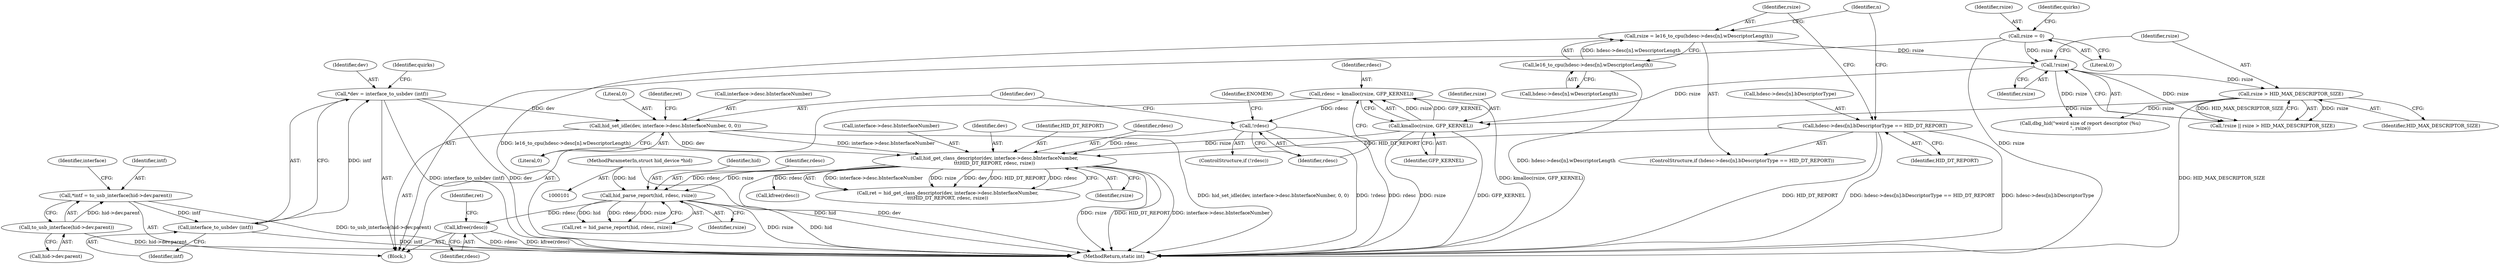 digraph "0_linux_f043bfc98c193c284e2cd768fefabe18ac2fed9b@API" {
"1000351" [label="(Call,kfree(rdesc))"];
"1000347" [label="(Call,hid_parse_report(hid, rdesc, rsize))"];
"1000102" [label="(MethodParameterIn,struct hid_device *hid)"];
"1000325" [label="(Call,hid_get_class_descriptor(dev, interface->desc.bInterfaceNumber,\n\t\t\tHID_DT_REPORT, rdesc, rsize))"];
"1000314" [label="(Call,hid_set_idle(dev, interface->desc.bInterfaceNumber, 0, 0))"];
"1000120" [label="(Call,*dev = interface_to_usbdev (intf))"];
"1000122" [label="(Call,interface_to_usbdev (intf))"];
"1000105" [label="(Call,*intf = to_usb_interface(hid->dev.parent))"];
"1000107" [label="(Call,to_usb_interface(hid->dev.parent))"];
"1000270" [label="(Call,hdesc->desc[n].bDescriptorType == HID_DT_REPORT)"];
"1000309" [label="(Call,!rdesc)"];
"1000303" [label="(Call,rdesc = kmalloc(rsize, GFP_KERNEL))"];
"1000305" [label="(Call,kmalloc(rsize, GFP_KERNEL))"];
"1000291" [label="(Call,!rsize)"];
"1000279" [label="(Call,rsize = le16_to_cpu(hdesc->desc[n].wDescriptorLength))"];
"1000281" [label="(Call,le16_to_cpu(hdesc->desc[n].wDescriptorLength))"];
"1000130" [label="(Call,rsize = 0)"];
"1000293" [label="(Call,rsize > HID_MAX_DESCRIPTOR_SIZE)"];
"1000268" [label="(Identifier,n)"];
"1000282" [label="(Call,hdesc->desc[n].wDescriptorLength)"];
"1000306" [label="(Identifier,rsize)"];
"1000269" [label="(ControlStructure,if (hdesc->desc[n].bDescriptorType == HID_DT_REPORT))"];
"1000333" [label="(Identifier,rdesc)"];
"1000138" [label="(Identifier,quirks)"];
"1000280" [label="(Identifier,rsize)"];
"1000315" [label="(Identifier,dev)"];
"1000309" [label="(Call,!rdesc)"];
"1000351" [label="(Call,kfree(rdesc))"];
"1000316" [label="(Call,interface->desc.bInterfaceNumber)"];
"1000369" [label="(MethodReturn,static int)"];
"1000321" [label="(Literal,0)"];
"1000278" [label="(Identifier,HID_DT_REPORT)"];
"1000325" [label="(Call,hid_get_class_descriptor(dev, interface->desc.bInterfaceNumber,\n\t\t\tHID_DT_REPORT, rdesc, rsize))"];
"1000122" [label="(Call,interface_to_usbdev (intf))"];
"1000294" [label="(Identifier,rsize)"];
"1000345" [label="(Call,ret = hid_parse_report(hid, rdesc, rsize))"];
"1000293" [label="(Call,rsize > HID_MAX_DESCRIPTOR_SIZE)"];
"1000342" [label="(Call,kfree(rdesc))"];
"1000327" [label="(Call,interface->desc.bInterfaceNumber)"];
"1000322" [label="(Literal,0)"];
"1000271" [label="(Call,hdesc->desc[n].bDescriptorType)"];
"1000120" [label="(Call,*dev = interface_to_usbdev (intf))"];
"1000307" [label="(Identifier,GFP_KERNEL)"];
"1000108" [label="(Call,hid->dev.parent)"];
"1000270" [label="(Call,hdesc->desc[n].bDescriptorType == HID_DT_REPORT)"];
"1000323" [label="(Call,ret = hid_get_class_descriptor(dev, interface->desc.bInterfaceNumber,\n\t\t\tHID_DT_REPORT, rdesc, rsize))"];
"1000354" [label="(Identifier,ret)"];
"1000313" [label="(Identifier,ENOMEM)"];
"1000324" [label="(Identifier,ret)"];
"1000308" [label="(ControlStructure,if (!rdesc))"];
"1000348" [label="(Identifier,hid)"];
"1000334" [label="(Identifier,rsize)"];
"1000131" [label="(Identifier,rsize)"];
"1000305" [label="(Call,kmalloc(rsize, GFP_KERNEL))"];
"1000281" [label="(Call,le16_to_cpu(hdesc->desc[n].wDescriptorLength))"];
"1000295" [label="(Identifier,HID_MAX_DESCRIPTOR_SIZE)"];
"1000107" [label="(Call,to_usb_interface(hid->dev.parent))"];
"1000290" [label="(Call,!rsize || rsize > HID_MAX_DESCRIPTOR_SIZE)"];
"1000326" [label="(Identifier,dev)"];
"1000352" [label="(Identifier,rdesc)"];
"1000127" [label="(Identifier,quirks)"];
"1000132" [label="(Literal,0)"];
"1000292" [label="(Identifier,rsize)"];
"1000115" [label="(Identifier,interface)"];
"1000291" [label="(Call,!rsize)"];
"1000332" [label="(Identifier,HID_DT_REPORT)"];
"1000310" [label="(Identifier,rdesc)"];
"1000121" [label="(Identifier,dev)"];
"1000106" [label="(Identifier,intf)"];
"1000105" [label="(Call,*intf = to_usb_interface(hid->dev.parent))"];
"1000303" [label="(Call,rdesc = kmalloc(rsize, GFP_KERNEL))"];
"1000350" [label="(Identifier,rsize)"];
"1000304" [label="(Identifier,rdesc)"];
"1000347" [label="(Call,hid_parse_report(hid, rdesc, rsize))"];
"1000349" [label="(Identifier,rdesc)"];
"1000123" [label="(Identifier,intf)"];
"1000103" [label="(Block,)"];
"1000130" [label="(Call,rsize = 0)"];
"1000297" [label="(Call,dbg_hid(\"weird size of report descriptor (%u)\n\", rsize))"];
"1000279" [label="(Call,rsize = le16_to_cpu(hdesc->desc[n].wDescriptorLength))"];
"1000102" [label="(MethodParameterIn,struct hid_device *hid)"];
"1000314" [label="(Call,hid_set_idle(dev, interface->desc.bInterfaceNumber, 0, 0))"];
"1000351" -> "1000103"  [label="AST: "];
"1000351" -> "1000352"  [label="CFG: "];
"1000352" -> "1000351"  [label="AST: "];
"1000354" -> "1000351"  [label="CFG: "];
"1000351" -> "1000369"  [label="DDG: kfree(rdesc)"];
"1000351" -> "1000369"  [label="DDG: rdesc"];
"1000347" -> "1000351"  [label="DDG: rdesc"];
"1000347" -> "1000345"  [label="AST: "];
"1000347" -> "1000350"  [label="CFG: "];
"1000348" -> "1000347"  [label="AST: "];
"1000349" -> "1000347"  [label="AST: "];
"1000350" -> "1000347"  [label="AST: "];
"1000345" -> "1000347"  [label="CFG: "];
"1000347" -> "1000369"  [label="DDG: hid"];
"1000347" -> "1000369"  [label="DDG: rsize"];
"1000347" -> "1000345"  [label="DDG: hid"];
"1000347" -> "1000345"  [label="DDG: rdesc"];
"1000347" -> "1000345"  [label="DDG: rsize"];
"1000102" -> "1000347"  [label="DDG: hid"];
"1000325" -> "1000347"  [label="DDG: rdesc"];
"1000325" -> "1000347"  [label="DDG: rsize"];
"1000102" -> "1000101"  [label="AST: "];
"1000102" -> "1000369"  [label="DDG: hid"];
"1000325" -> "1000323"  [label="AST: "];
"1000325" -> "1000334"  [label="CFG: "];
"1000326" -> "1000325"  [label="AST: "];
"1000327" -> "1000325"  [label="AST: "];
"1000332" -> "1000325"  [label="AST: "];
"1000333" -> "1000325"  [label="AST: "];
"1000334" -> "1000325"  [label="AST: "];
"1000323" -> "1000325"  [label="CFG: "];
"1000325" -> "1000369"  [label="DDG: dev"];
"1000325" -> "1000369"  [label="DDG: rsize"];
"1000325" -> "1000369"  [label="DDG: HID_DT_REPORT"];
"1000325" -> "1000369"  [label="DDG: interface->desc.bInterfaceNumber"];
"1000325" -> "1000323"  [label="DDG: interface->desc.bInterfaceNumber"];
"1000325" -> "1000323"  [label="DDG: rsize"];
"1000325" -> "1000323"  [label="DDG: dev"];
"1000325" -> "1000323"  [label="DDG: HID_DT_REPORT"];
"1000325" -> "1000323"  [label="DDG: rdesc"];
"1000314" -> "1000325"  [label="DDG: dev"];
"1000314" -> "1000325"  [label="DDG: interface->desc.bInterfaceNumber"];
"1000270" -> "1000325"  [label="DDG: HID_DT_REPORT"];
"1000309" -> "1000325"  [label="DDG: rdesc"];
"1000305" -> "1000325"  [label="DDG: rsize"];
"1000325" -> "1000342"  [label="DDG: rdesc"];
"1000314" -> "1000103"  [label="AST: "];
"1000314" -> "1000322"  [label="CFG: "];
"1000315" -> "1000314"  [label="AST: "];
"1000316" -> "1000314"  [label="AST: "];
"1000321" -> "1000314"  [label="AST: "];
"1000322" -> "1000314"  [label="AST: "];
"1000324" -> "1000314"  [label="CFG: "];
"1000314" -> "1000369"  [label="DDG: hid_set_idle(dev, interface->desc.bInterfaceNumber, 0, 0)"];
"1000120" -> "1000314"  [label="DDG: dev"];
"1000120" -> "1000103"  [label="AST: "];
"1000120" -> "1000122"  [label="CFG: "];
"1000121" -> "1000120"  [label="AST: "];
"1000122" -> "1000120"  [label="AST: "];
"1000127" -> "1000120"  [label="CFG: "];
"1000120" -> "1000369"  [label="DDG: dev"];
"1000120" -> "1000369"  [label="DDG: interface_to_usbdev (intf)"];
"1000122" -> "1000120"  [label="DDG: intf"];
"1000122" -> "1000123"  [label="CFG: "];
"1000123" -> "1000122"  [label="AST: "];
"1000122" -> "1000369"  [label="DDG: intf"];
"1000105" -> "1000122"  [label="DDG: intf"];
"1000105" -> "1000103"  [label="AST: "];
"1000105" -> "1000107"  [label="CFG: "];
"1000106" -> "1000105"  [label="AST: "];
"1000107" -> "1000105"  [label="AST: "];
"1000115" -> "1000105"  [label="CFG: "];
"1000105" -> "1000369"  [label="DDG: to_usb_interface(hid->dev.parent)"];
"1000107" -> "1000105"  [label="DDG: hid->dev.parent"];
"1000107" -> "1000108"  [label="CFG: "];
"1000108" -> "1000107"  [label="AST: "];
"1000107" -> "1000369"  [label="DDG: hid->dev.parent"];
"1000270" -> "1000269"  [label="AST: "];
"1000270" -> "1000278"  [label="CFG: "];
"1000271" -> "1000270"  [label="AST: "];
"1000278" -> "1000270"  [label="AST: "];
"1000280" -> "1000270"  [label="CFG: "];
"1000268" -> "1000270"  [label="CFG: "];
"1000270" -> "1000369"  [label="DDG: HID_DT_REPORT"];
"1000270" -> "1000369"  [label="DDG: hdesc->desc[n].bDescriptorType == HID_DT_REPORT"];
"1000270" -> "1000369"  [label="DDG: hdesc->desc[n].bDescriptorType"];
"1000309" -> "1000308"  [label="AST: "];
"1000309" -> "1000310"  [label="CFG: "];
"1000310" -> "1000309"  [label="AST: "];
"1000313" -> "1000309"  [label="CFG: "];
"1000315" -> "1000309"  [label="CFG: "];
"1000309" -> "1000369"  [label="DDG: rdesc"];
"1000309" -> "1000369"  [label="DDG: !rdesc"];
"1000303" -> "1000309"  [label="DDG: rdesc"];
"1000303" -> "1000103"  [label="AST: "];
"1000303" -> "1000305"  [label="CFG: "];
"1000304" -> "1000303"  [label="AST: "];
"1000305" -> "1000303"  [label="AST: "];
"1000310" -> "1000303"  [label="CFG: "];
"1000303" -> "1000369"  [label="DDG: kmalloc(rsize, GFP_KERNEL)"];
"1000305" -> "1000303"  [label="DDG: rsize"];
"1000305" -> "1000303"  [label="DDG: GFP_KERNEL"];
"1000305" -> "1000307"  [label="CFG: "];
"1000306" -> "1000305"  [label="AST: "];
"1000307" -> "1000305"  [label="AST: "];
"1000305" -> "1000369"  [label="DDG: GFP_KERNEL"];
"1000305" -> "1000369"  [label="DDG: rsize"];
"1000291" -> "1000305"  [label="DDG: rsize"];
"1000293" -> "1000305"  [label="DDG: rsize"];
"1000291" -> "1000290"  [label="AST: "];
"1000291" -> "1000292"  [label="CFG: "];
"1000292" -> "1000291"  [label="AST: "];
"1000294" -> "1000291"  [label="CFG: "];
"1000290" -> "1000291"  [label="CFG: "];
"1000291" -> "1000290"  [label="DDG: rsize"];
"1000279" -> "1000291"  [label="DDG: rsize"];
"1000130" -> "1000291"  [label="DDG: rsize"];
"1000291" -> "1000293"  [label="DDG: rsize"];
"1000291" -> "1000297"  [label="DDG: rsize"];
"1000279" -> "1000269"  [label="AST: "];
"1000279" -> "1000281"  [label="CFG: "];
"1000280" -> "1000279"  [label="AST: "];
"1000281" -> "1000279"  [label="AST: "];
"1000268" -> "1000279"  [label="CFG: "];
"1000279" -> "1000369"  [label="DDG: le16_to_cpu(hdesc->desc[n].wDescriptorLength)"];
"1000281" -> "1000279"  [label="DDG: hdesc->desc[n].wDescriptorLength"];
"1000281" -> "1000282"  [label="CFG: "];
"1000282" -> "1000281"  [label="AST: "];
"1000281" -> "1000369"  [label="DDG: hdesc->desc[n].wDescriptorLength"];
"1000130" -> "1000103"  [label="AST: "];
"1000130" -> "1000132"  [label="CFG: "];
"1000131" -> "1000130"  [label="AST: "];
"1000132" -> "1000130"  [label="AST: "];
"1000138" -> "1000130"  [label="CFG: "];
"1000130" -> "1000369"  [label="DDG: rsize"];
"1000293" -> "1000290"  [label="AST: "];
"1000293" -> "1000295"  [label="CFG: "];
"1000294" -> "1000293"  [label="AST: "];
"1000295" -> "1000293"  [label="AST: "];
"1000290" -> "1000293"  [label="CFG: "];
"1000293" -> "1000369"  [label="DDG: HID_MAX_DESCRIPTOR_SIZE"];
"1000293" -> "1000290"  [label="DDG: rsize"];
"1000293" -> "1000290"  [label="DDG: HID_MAX_DESCRIPTOR_SIZE"];
"1000293" -> "1000297"  [label="DDG: rsize"];
}
